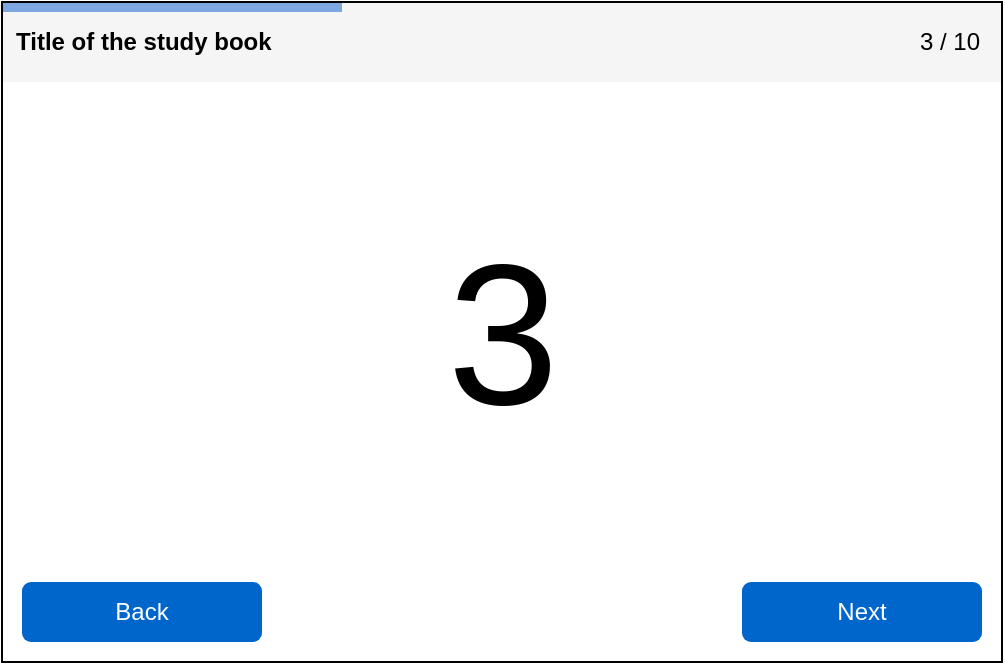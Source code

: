 <mxfile version="24.4.0" type="device">
  <diagram name="Seite-1" id="UCyizDy8B9AwDZK-VCfc">
    <mxGraphModel dx="1221" dy="634" grid="1" gridSize="10" guides="1" tooltips="1" connect="1" arrows="1" fold="1" page="0" pageScale="1" pageWidth="827" pageHeight="1169" math="0" shadow="0">
      <root>
        <mxCell id="0" />
        <mxCell id="1" parent="0" />
        <mxCell id="5mVqU2uKlJ-Oi3SgOGfC-9" value="" style="rounded=0;whiteSpace=wrap;html=1;fillColor=default;strokeColor=none;" vertex="1" parent="1">
          <mxGeometry x="80" y="120" width="500" height="290" as="geometry" />
        </mxCell>
        <mxCell id="5mVqU2uKlJ-Oi3SgOGfC-5" value="" style="rounded=0;whiteSpace=wrap;html=1;fillColor=#f5f5f5;fontColor=#333333;strokeColor=none;" vertex="1" parent="1">
          <mxGeometry x="80" y="80" width="500" height="40" as="geometry" />
        </mxCell>
        <mxCell id="5mVqU2uKlJ-Oi3SgOGfC-1" value="3" style="text;html=1;align=center;verticalAlign=middle;resizable=0;points=[];autosize=1;strokeColor=none;fillColor=none;fontSize=100;" vertex="1" parent="1">
          <mxGeometry x="290" y="180" width="80" height="130" as="geometry" />
        </mxCell>
        <mxCell id="5mVqU2uKlJ-Oi3SgOGfC-2" value="Next" style="rounded=1;whiteSpace=wrap;html=1;fillColor=#0066CC;strokeColor=none;gradientColor=none;fontColor=#FFFFFF;" vertex="1" parent="1">
          <mxGeometry x="450" y="370" width="120" height="30" as="geometry" />
        </mxCell>
        <mxCell id="5mVqU2uKlJ-Oi3SgOGfC-3" value="Back" style="rounded=1;whiteSpace=wrap;html=1;fillColor=#0066CC;strokeColor=none;gradientColor=none;fontColor=#FFFFFF;" vertex="1" parent="1">
          <mxGeometry x="90" y="370" width="120" height="30" as="geometry" />
        </mxCell>
        <mxCell id="5mVqU2uKlJ-Oi3SgOGfC-4" value="" style="rounded=0;whiteSpace=wrap;html=1;fillColor=#7EA6E0;strokeColor=none;" vertex="1" parent="1">
          <mxGeometry x="80" y="80" width="170" height="5" as="geometry" />
        </mxCell>
        <mxCell id="5mVqU2uKlJ-Oi3SgOGfC-6" value="Title of the study book" style="text;html=1;align=left;verticalAlign=middle;resizable=0;points=[];autosize=1;strokeColor=none;fillColor=none;fontStyle=1" vertex="1" parent="1">
          <mxGeometry x="85" y="85" width="140" height="30" as="geometry" />
        </mxCell>
        <mxCell id="5mVqU2uKlJ-Oi3SgOGfC-7" value="3 / 10" style="text;html=1;align=right;verticalAlign=middle;resizable=0;points=[];autosize=1;strokeColor=none;fillColor=none;" vertex="1" parent="1">
          <mxGeometry x="520" y="85" width="50" height="30" as="geometry" />
        </mxCell>
        <mxCell id="5mVqU2uKlJ-Oi3SgOGfC-8" value="" style="rounded=0;whiteSpace=wrap;html=1;fillColor=none;" vertex="1" parent="1">
          <mxGeometry x="80" y="80" width="500" height="330" as="geometry" />
        </mxCell>
      </root>
    </mxGraphModel>
  </diagram>
</mxfile>
